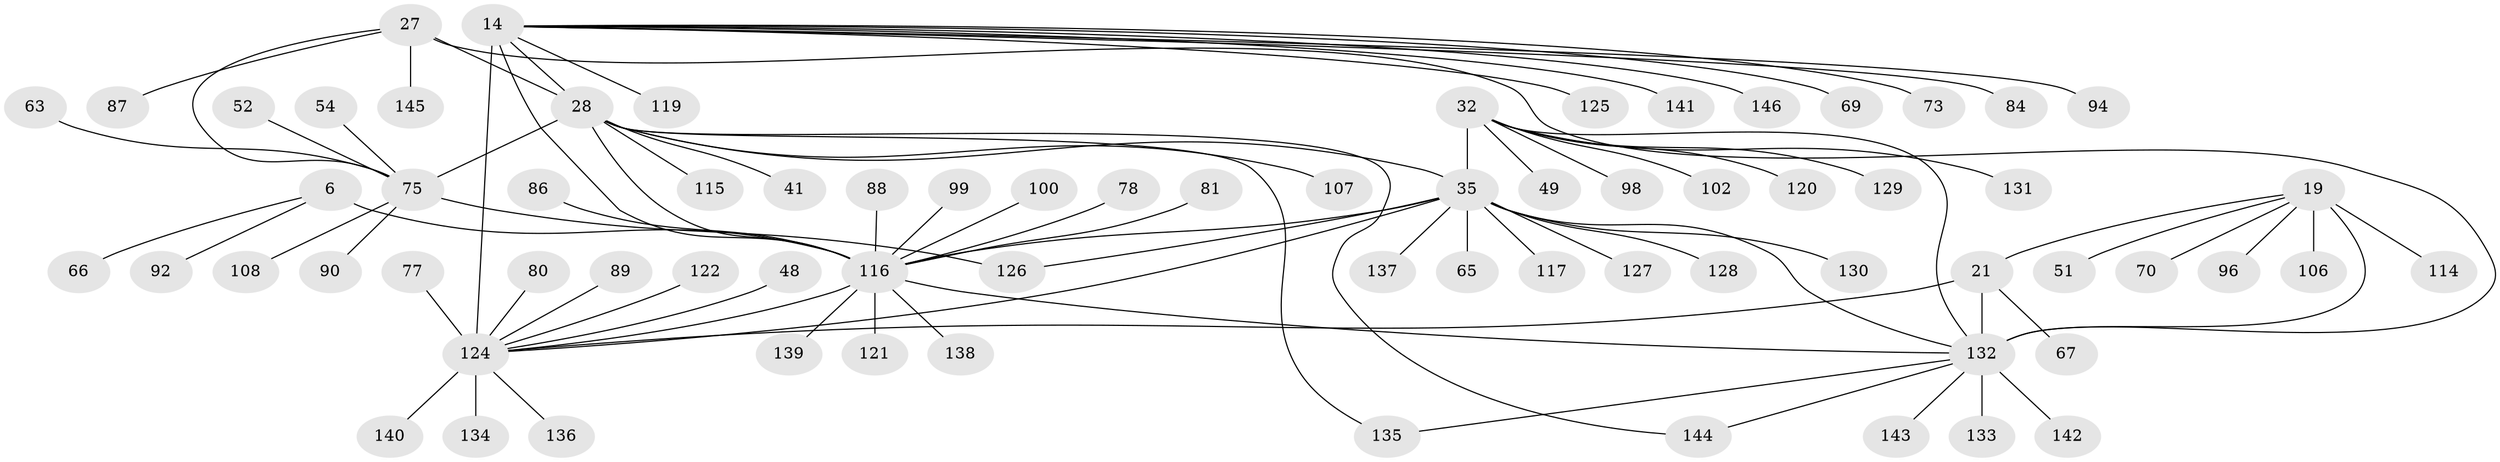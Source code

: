 // original degree distribution, {10: 0.07534246575342465, 8: 0.0684931506849315, 11: 0.0273972602739726, 6: 0.0136986301369863, 9: 0.02054794520547945, 12: 0.02054794520547945, 7: 0.0136986301369863, 2: 0.1780821917808219, 1: 0.5342465753424658, 3: 0.0410958904109589, 5: 0.00684931506849315}
// Generated by graph-tools (version 1.1) at 2025/55/03/09/25 04:55:28]
// undirected, 73 vertices, 85 edges
graph export_dot {
graph [start="1"]
  node [color=gray90,style=filled];
  6 [super="+3"];
  14 [super="+9+12"];
  19 [super="+17"];
  21 [super="+15"];
  27 [super="+26"];
  28 [super="+24"];
  32 [super="+29+31"];
  35 [super="+34+33"];
  41;
  48;
  49;
  51;
  52;
  54;
  63;
  65;
  66;
  67;
  69;
  70;
  73;
  75 [super="+25+46"];
  77;
  78;
  80;
  81 [super="+36"];
  84;
  86;
  87 [super="+79"];
  88;
  89;
  90;
  92;
  94;
  96 [super="+40"];
  98 [super="+72"];
  99;
  100;
  102;
  106;
  107;
  108;
  114 [super="+64"];
  115;
  116 [super="+37+74+5+111+97+57+58+68+71"];
  117;
  119 [super="+50"];
  120;
  121 [super="+55"];
  122;
  124 [super="+13"];
  125;
  126 [super="+53"];
  127;
  128;
  129;
  130;
  131;
  132 [super="+82+104+103+110+118"];
  133 [super="+123"];
  134;
  135 [super="+38"];
  136;
  137;
  138;
  139 [super="+112"];
  140;
  141 [super="+44"];
  142;
  143;
  144;
  145;
  146 [super="+47+56+59+109"];
  6 -- 66;
  6 -- 92;
  6 -- 116 [weight=10];
  14 -- 84;
  14 -- 125;
  14 -- 28;
  14 -- 116;
  14 -- 124 [weight=12];
  14 -- 69;
  14 -- 73;
  14 -- 141;
  14 -- 146;
  14 -- 119;
  14 -- 94;
  19 -- 21 [weight=4];
  19 -- 70;
  19 -- 106;
  19 -- 51;
  19 -- 96;
  19 -- 114;
  19 -- 132 [weight=6];
  21 -- 67;
  21 -- 124;
  21 -- 132 [weight=6];
  27 -- 28 [weight=6];
  27 -- 145;
  27 -- 87;
  27 -- 75 [weight=4];
  27 -- 132;
  28 -- 107;
  28 -- 135;
  28 -- 41;
  28 -- 144;
  28 -- 115;
  28 -- 35;
  28 -- 116 [weight=3];
  28 -- 75 [weight=6];
  32 -- 35 [weight=12];
  32 -- 49;
  32 -- 120;
  32 -- 131;
  32 -- 132;
  32 -- 129;
  32 -- 98;
  32 -- 102;
  35 -- 65;
  35 -- 137;
  35 -- 130;
  35 -- 117;
  35 -- 127;
  35 -- 128;
  35 -- 116 [weight=3];
  35 -- 126;
  35 -- 124;
  35 -- 132 [weight=2];
  48 -- 124;
  52 -- 75;
  54 -- 75;
  63 -- 75;
  75 -- 108;
  75 -- 90;
  75 -- 126;
  77 -- 124;
  78 -- 116;
  80 -- 124;
  81 -- 116;
  86 -- 116;
  88 -- 116;
  89 -- 124;
  99 -- 116;
  100 -- 116;
  116 -- 138;
  116 -- 121;
  116 -- 124 [weight=3];
  116 -- 139;
  116 -- 132;
  122 -- 124;
  124 -- 134;
  124 -- 136;
  124 -- 140;
  132 -- 133;
  132 -- 135;
  132 -- 142;
  132 -- 143;
  132 -- 144;
}
